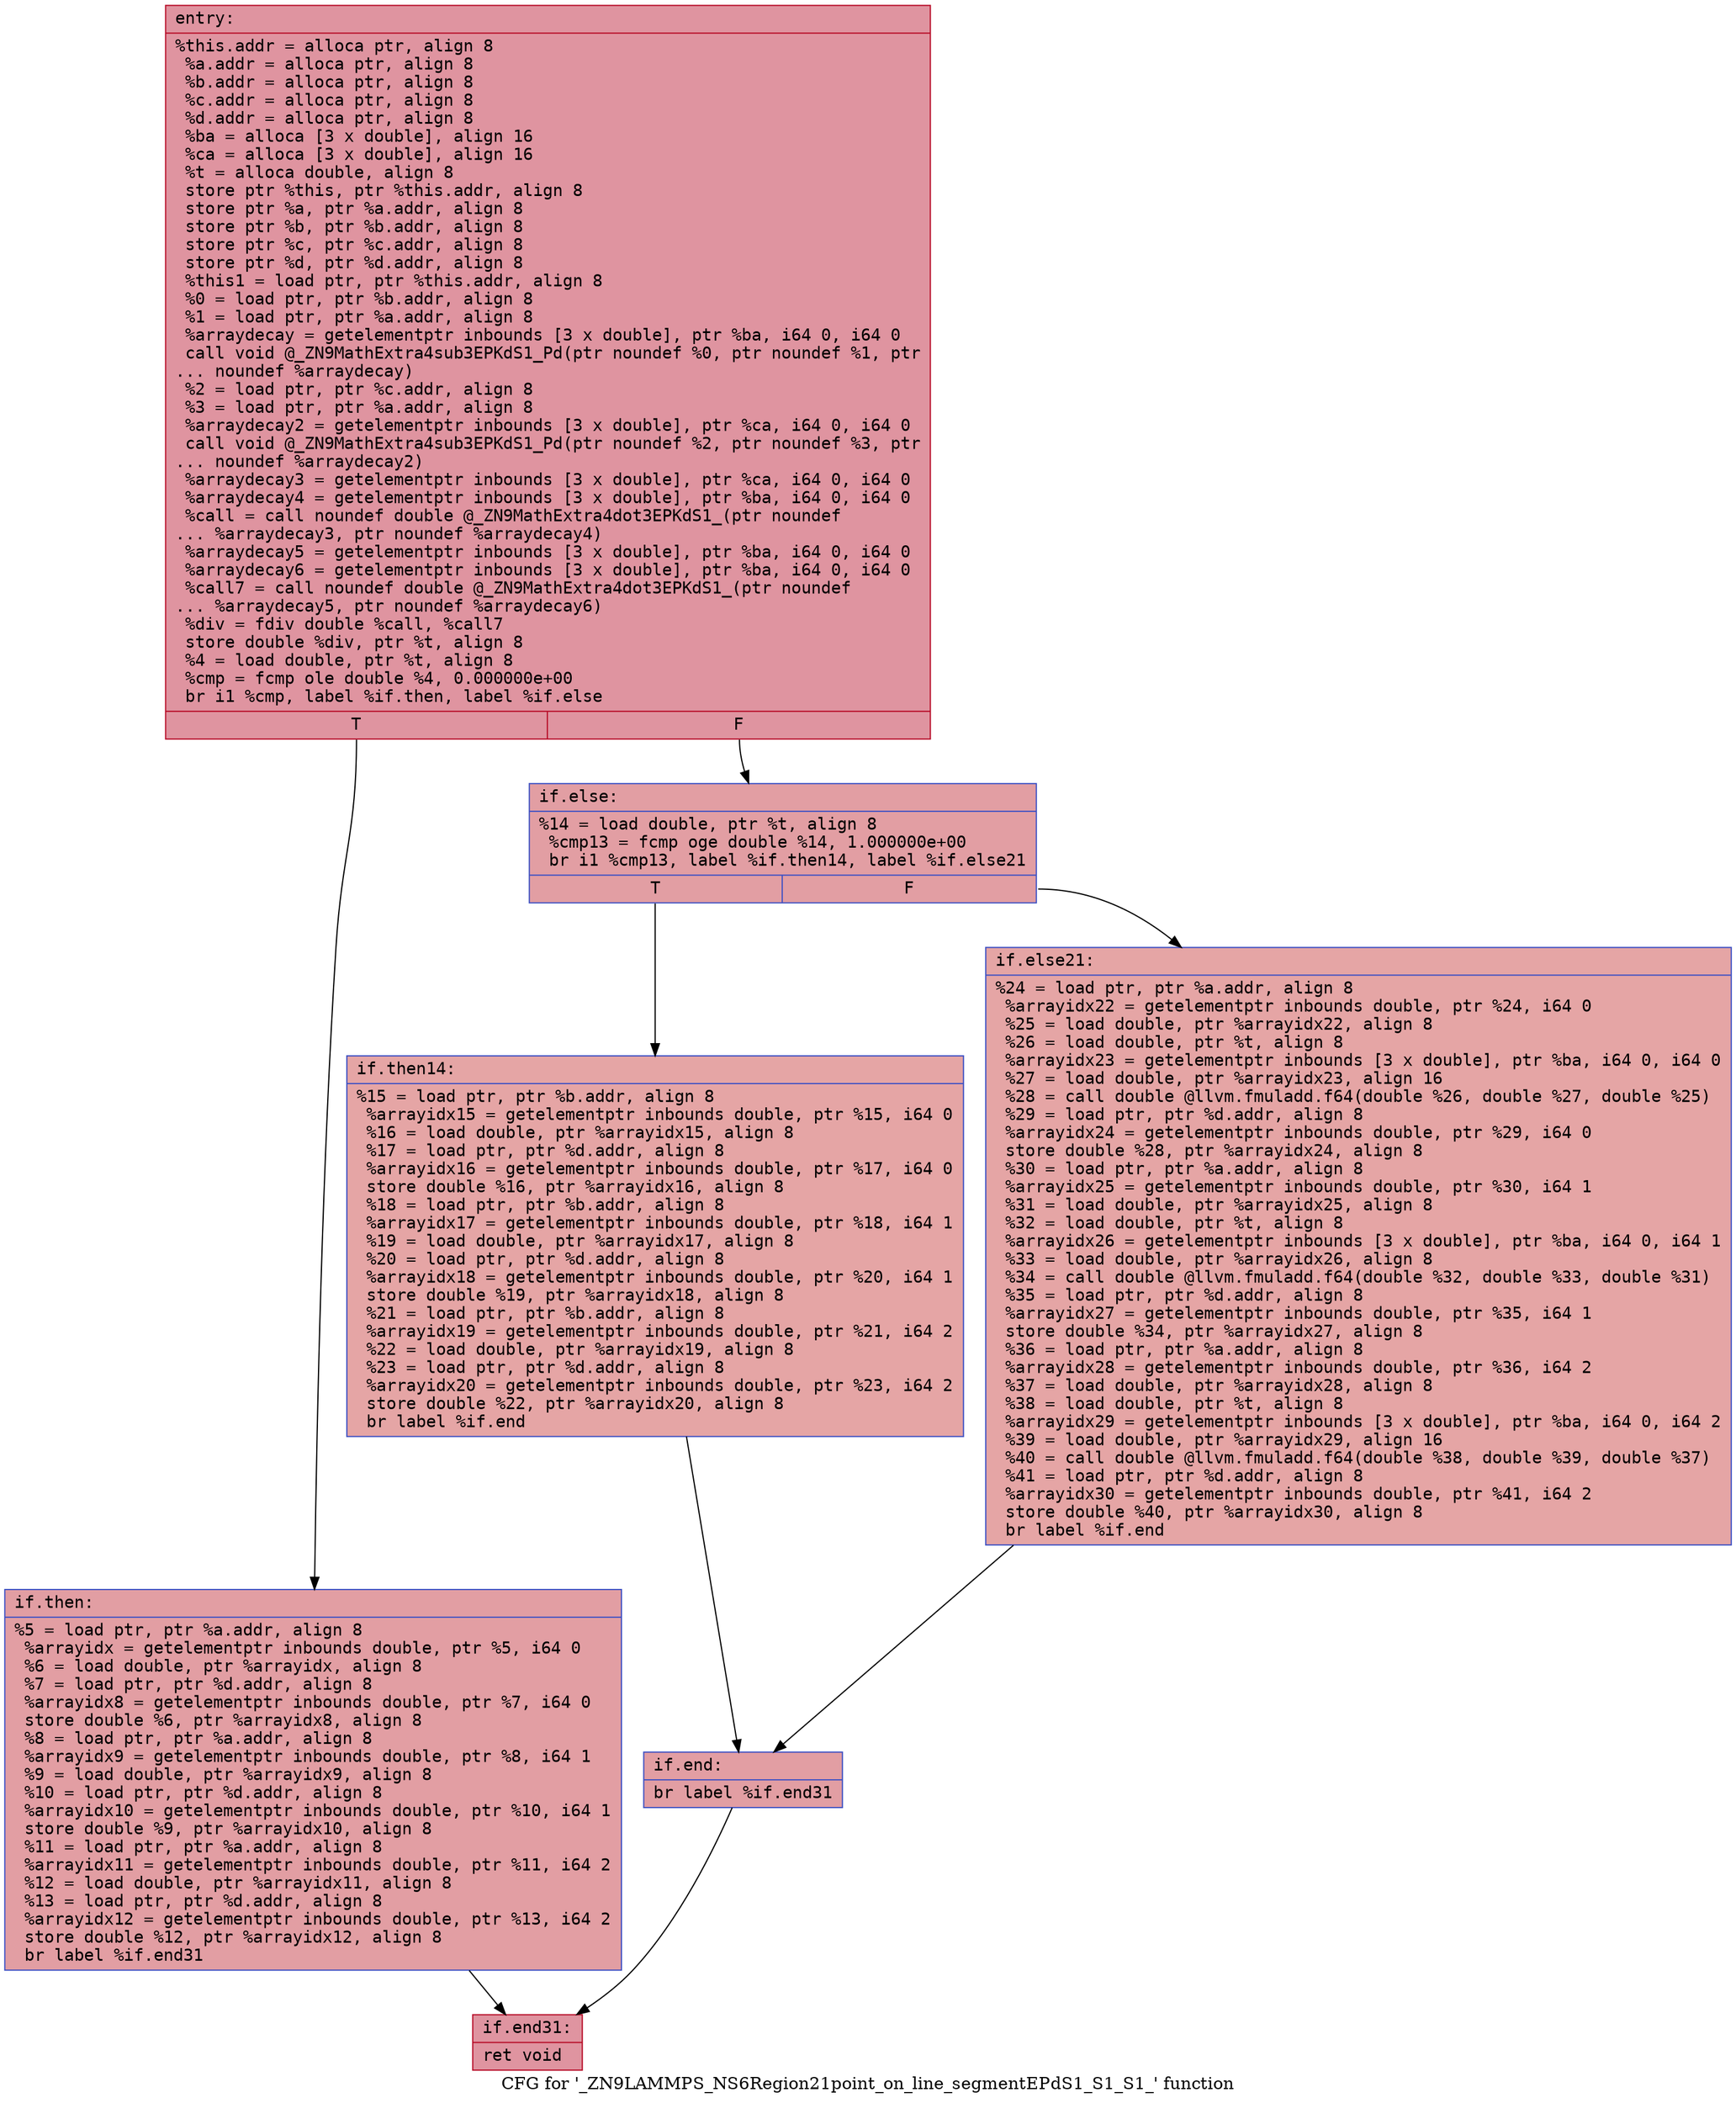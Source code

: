 digraph "CFG for '_ZN9LAMMPS_NS6Region21point_on_line_segmentEPdS1_S1_S1_' function" {
	label="CFG for '_ZN9LAMMPS_NS6Region21point_on_line_segmentEPdS1_S1_S1_' function";

	Node0x562b277805b0 [shape=record,color="#b70d28ff", style=filled, fillcolor="#b70d2870" fontname="Courier",label="{entry:\l|  %this.addr = alloca ptr, align 8\l  %a.addr = alloca ptr, align 8\l  %b.addr = alloca ptr, align 8\l  %c.addr = alloca ptr, align 8\l  %d.addr = alloca ptr, align 8\l  %ba = alloca [3 x double], align 16\l  %ca = alloca [3 x double], align 16\l  %t = alloca double, align 8\l  store ptr %this, ptr %this.addr, align 8\l  store ptr %a, ptr %a.addr, align 8\l  store ptr %b, ptr %b.addr, align 8\l  store ptr %c, ptr %c.addr, align 8\l  store ptr %d, ptr %d.addr, align 8\l  %this1 = load ptr, ptr %this.addr, align 8\l  %0 = load ptr, ptr %b.addr, align 8\l  %1 = load ptr, ptr %a.addr, align 8\l  %arraydecay = getelementptr inbounds [3 x double], ptr %ba, i64 0, i64 0\l  call void @_ZN9MathExtra4sub3EPKdS1_Pd(ptr noundef %0, ptr noundef %1, ptr\l... noundef %arraydecay)\l  %2 = load ptr, ptr %c.addr, align 8\l  %3 = load ptr, ptr %a.addr, align 8\l  %arraydecay2 = getelementptr inbounds [3 x double], ptr %ca, i64 0, i64 0\l  call void @_ZN9MathExtra4sub3EPKdS1_Pd(ptr noundef %2, ptr noundef %3, ptr\l... noundef %arraydecay2)\l  %arraydecay3 = getelementptr inbounds [3 x double], ptr %ca, i64 0, i64 0\l  %arraydecay4 = getelementptr inbounds [3 x double], ptr %ba, i64 0, i64 0\l  %call = call noundef double @_ZN9MathExtra4dot3EPKdS1_(ptr noundef\l... %arraydecay3, ptr noundef %arraydecay4)\l  %arraydecay5 = getelementptr inbounds [3 x double], ptr %ba, i64 0, i64 0\l  %arraydecay6 = getelementptr inbounds [3 x double], ptr %ba, i64 0, i64 0\l  %call7 = call noundef double @_ZN9MathExtra4dot3EPKdS1_(ptr noundef\l... %arraydecay5, ptr noundef %arraydecay6)\l  %div = fdiv double %call, %call7\l  store double %div, ptr %t, align 8\l  %4 = load double, ptr %t, align 8\l  %cmp = fcmp ole double %4, 0.000000e+00\l  br i1 %cmp, label %if.then, label %if.else\l|{<s0>T|<s1>F}}"];
	Node0x562b277805b0:s0 -> Node0x562b27780d00[tooltip="entry -> if.then\nProbability 50.00%" ];
	Node0x562b277805b0:s1 -> Node0x562b27780d70[tooltip="entry -> if.else\nProbability 50.00%" ];
	Node0x562b27780d00 [shape=record,color="#3d50c3ff", style=filled, fillcolor="#be242e70" fontname="Courier",label="{if.then:\l|  %5 = load ptr, ptr %a.addr, align 8\l  %arrayidx = getelementptr inbounds double, ptr %5, i64 0\l  %6 = load double, ptr %arrayidx, align 8\l  %7 = load ptr, ptr %d.addr, align 8\l  %arrayidx8 = getelementptr inbounds double, ptr %7, i64 0\l  store double %6, ptr %arrayidx8, align 8\l  %8 = load ptr, ptr %a.addr, align 8\l  %arrayidx9 = getelementptr inbounds double, ptr %8, i64 1\l  %9 = load double, ptr %arrayidx9, align 8\l  %10 = load ptr, ptr %d.addr, align 8\l  %arrayidx10 = getelementptr inbounds double, ptr %10, i64 1\l  store double %9, ptr %arrayidx10, align 8\l  %11 = load ptr, ptr %a.addr, align 8\l  %arrayidx11 = getelementptr inbounds double, ptr %11, i64 2\l  %12 = load double, ptr %arrayidx11, align 8\l  %13 = load ptr, ptr %d.addr, align 8\l  %arrayidx12 = getelementptr inbounds double, ptr %13, i64 2\l  store double %12, ptr %arrayidx12, align 8\l  br label %if.end31\l}"];
	Node0x562b27780d00 -> Node0x562b27782fe0[tooltip="if.then -> if.end31\nProbability 100.00%" ];
	Node0x562b27780d70 [shape=record,color="#3d50c3ff", style=filled, fillcolor="#be242e70" fontname="Courier",label="{if.else:\l|  %14 = load double, ptr %t, align 8\l  %cmp13 = fcmp oge double %14, 1.000000e+00\l  br i1 %cmp13, label %if.then14, label %if.else21\l|{<s0>T|<s1>F}}"];
	Node0x562b27780d70:s0 -> Node0x562b27783190[tooltip="if.else -> if.then14\nProbability 50.00%" ];
	Node0x562b27780d70:s1 -> Node0x562b27783210[tooltip="if.else -> if.else21\nProbability 50.00%" ];
	Node0x562b27783190 [shape=record,color="#3d50c3ff", style=filled, fillcolor="#c5333470" fontname="Courier",label="{if.then14:\l|  %15 = load ptr, ptr %b.addr, align 8\l  %arrayidx15 = getelementptr inbounds double, ptr %15, i64 0\l  %16 = load double, ptr %arrayidx15, align 8\l  %17 = load ptr, ptr %d.addr, align 8\l  %arrayidx16 = getelementptr inbounds double, ptr %17, i64 0\l  store double %16, ptr %arrayidx16, align 8\l  %18 = load ptr, ptr %b.addr, align 8\l  %arrayidx17 = getelementptr inbounds double, ptr %18, i64 1\l  %19 = load double, ptr %arrayidx17, align 8\l  %20 = load ptr, ptr %d.addr, align 8\l  %arrayidx18 = getelementptr inbounds double, ptr %20, i64 1\l  store double %19, ptr %arrayidx18, align 8\l  %21 = load ptr, ptr %b.addr, align 8\l  %arrayidx19 = getelementptr inbounds double, ptr %21, i64 2\l  %22 = load double, ptr %arrayidx19, align 8\l  %23 = load ptr, ptr %d.addr, align 8\l  %arrayidx20 = getelementptr inbounds double, ptr %23, i64 2\l  store double %22, ptr %arrayidx20, align 8\l  br label %if.end\l}"];
	Node0x562b27783190 -> Node0x562b27783e80[tooltip="if.then14 -> if.end\nProbability 100.00%" ];
	Node0x562b27783210 [shape=record,color="#3d50c3ff", style=filled, fillcolor="#c5333470" fontname="Courier",label="{if.else21:\l|  %24 = load ptr, ptr %a.addr, align 8\l  %arrayidx22 = getelementptr inbounds double, ptr %24, i64 0\l  %25 = load double, ptr %arrayidx22, align 8\l  %26 = load double, ptr %t, align 8\l  %arrayidx23 = getelementptr inbounds [3 x double], ptr %ba, i64 0, i64 0\l  %27 = load double, ptr %arrayidx23, align 16\l  %28 = call double @llvm.fmuladd.f64(double %26, double %27, double %25)\l  %29 = load ptr, ptr %d.addr, align 8\l  %arrayidx24 = getelementptr inbounds double, ptr %29, i64 0\l  store double %28, ptr %arrayidx24, align 8\l  %30 = load ptr, ptr %a.addr, align 8\l  %arrayidx25 = getelementptr inbounds double, ptr %30, i64 1\l  %31 = load double, ptr %arrayidx25, align 8\l  %32 = load double, ptr %t, align 8\l  %arrayidx26 = getelementptr inbounds [3 x double], ptr %ba, i64 0, i64 1\l  %33 = load double, ptr %arrayidx26, align 8\l  %34 = call double @llvm.fmuladd.f64(double %32, double %33, double %31)\l  %35 = load ptr, ptr %d.addr, align 8\l  %arrayidx27 = getelementptr inbounds double, ptr %35, i64 1\l  store double %34, ptr %arrayidx27, align 8\l  %36 = load ptr, ptr %a.addr, align 8\l  %arrayidx28 = getelementptr inbounds double, ptr %36, i64 2\l  %37 = load double, ptr %arrayidx28, align 8\l  %38 = load double, ptr %t, align 8\l  %arrayidx29 = getelementptr inbounds [3 x double], ptr %ba, i64 0, i64 2\l  %39 = load double, ptr %arrayidx29, align 16\l  %40 = call double @llvm.fmuladd.f64(double %38, double %39, double %37)\l  %41 = load ptr, ptr %d.addr, align 8\l  %arrayidx30 = getelementptr inbounds double, ptr %41, i64 2\l  store double %40, ptr %arrayidx30, align 8\l  br label %if.end\l}"];
	Node0x562b27783210 -> Node0x562b27783e80[tooltip="if.else21 -> if.end\nProbability 100.00%" ];
	Node0x562b27783e80 [shape=record,color="#3d50c3ff", style=filled, fillcolor="#be242e70" fontname="Courier",label="{if.end:\l|  br label %if.end31\l}"];
	Node0x562b27783e80 -> Node0x562b27782fe0[tooltip="if.end -> if.end31\nProbability 100.00%" ];
	Node0x562b27782fe0 [shape=record,color="#b70d28ff", style=filled, fillcolor="#b70d2870" fontname="Courier",label="{if.end31:\l|  ret void\l}"];
}
